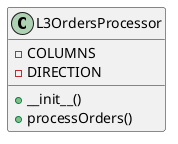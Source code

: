 @startuml
class L3OrdersProcessor {
  - COLUMNS
  - DIRECTION
  + __init__()
  + processOrders()
}
@enduml